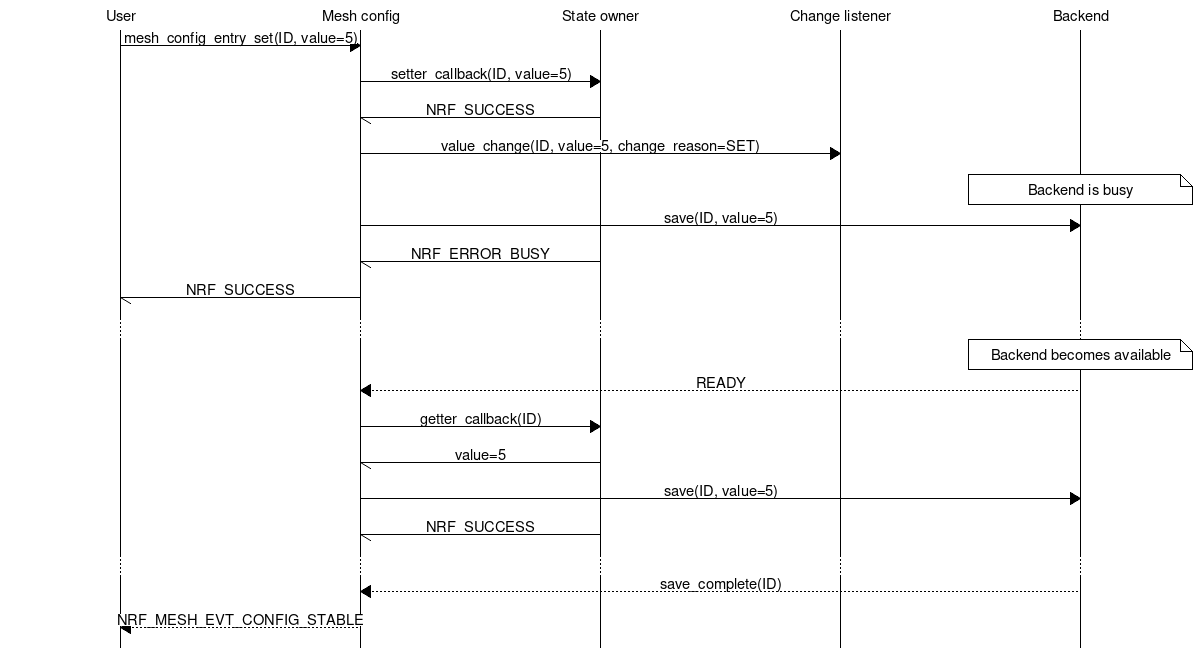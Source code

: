 msc {
    hscale="2.0";
    u [label="User"],
    m [label="Mesh config"],
    s [label="State owner"],
    l [label="Change listener"],
    b [label="Backend"];

    u => m [label="mesh_config_entry_set(ID, value=5)"];
    m => s [label="setter_callback(ID, value=5)"];
    m <- s [label="NRF_SUCCESS"];
    m => l [label="value_change(ID, value=5, change_reason=SET)"];
    b note b [label="Backend is busy"];
    m => b [label="save(ID, value=5)"];
    m <- s [label="NRF_ERROR_BUSY"];
    u <- m [label="NRF_SUCCESS"];
    ...;

    b note b [label="Backend becomes available"];
    m << b [label="READY"];
    m => s [label="getter_callback(ID)"];
    m <- s [label="value=5"];
    m => b [label="save(ID, value=5)"];
    m <- s [label="NRF_SUCCESS"];

    ...;
    m << b [label="save_complete(ID)"];
    u << m [label="NRF_MESH_EVT_CONFIG_STABLE"];
}